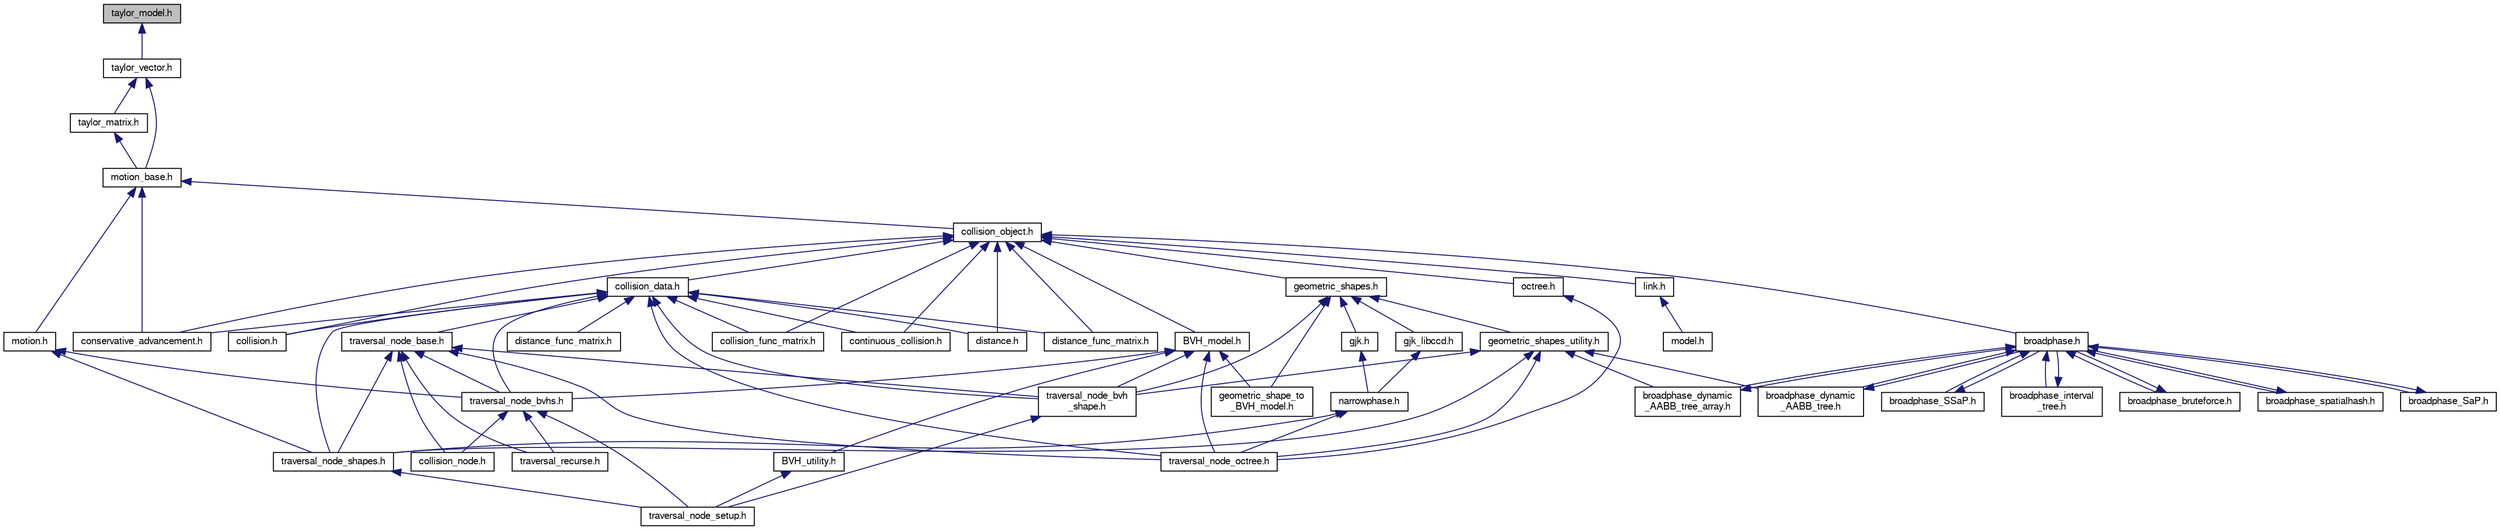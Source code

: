 digraph "taylor_model.h"
{
  edge [fontname="FreeSans",fontsize="10",labelfontname="FreeSans",labelfontsize="10"];
  node [fontname="FreeSans",fontsize="10",shape=record];
  Node1 [label="taylor_model.h",height=0.2,width=0.4,color="black", fillcolor="grey75", style="filled" fontcolor="black"];
  Node1 -> Node2 [dir="back",color="midnightblue",fontsize="10",style="solid",fontname="FreeSans"];
  Node2 [label="taylor_vector.h",height=0.2,width=0.4,color="black", fillcolor="white", style="filled",URL="$a00309.html"];
  Node2 -> Node3 [dir="back",color="midnightblue",fontsize="10",style="solid",fontname="FreeSans"];
  Node3 [label="taylor_matrix.h",height=0.2,width=0.4,color="black", fillcolor="white", style="filled",URL="$a00307.html"];
  Node3 -> Node4 [dir="back",color="midnightblue",fontsize="10",style="solid",fontname="FreeSans"];
  Node4 [label="motion_base.h",height=0.2,width=0.4,color="black", fillcolor="white", style="filled",URL="$a00290.html"];
  Node4 -> Node5 [dir="back",color="midnightblue",fontsize="10",style="solid",fontname="FreeSans"];
  Node5 [label="collision_object.h",height=0.2,width=0.4,color="black", fillcolor="white", style="filled",URL="$a00249.html"];
  Node5 -> Node6 [dir="back",color="midnightblue",fontsize="10",style="solid",fontname="FreeSans"];
  Node6 [label="link.h",height=0.2,width=0.4,color="black", fillcolor="white", style="filled",URL="$a00282.html"];
  Node6 -> Node7 [dir="back",color="midnightblue",fontsize="10",style="solid",fontname="FreeSans"];
  Node7 [label="model.h",height=0.2,width=0.4,color="black", fillcolor="white", style="filled",URL="$a00286.html"];
  Node5 -> Node8 [dir="back",color="midnightblue",fontsize="10",style="solid",fontname="FreeSans"];
  Node8 [label="broadphase.h",height=0.2,width=0.4,color="black", fillcolor="white", style="filled",URL="$a00227.html"];
  Node8 -> Node9 [dir="back",color="midnightblue",fontsize="10",style="solid",fontname="FreeSans"];
  Node9 [label="broadphase_bruteforce.h",height=0.2,width=0.4,color="black", fillcolor="white", style="filled",URL="$a00228.html"];
  Node9 -> Node8 [dir="back",color="midnightblue",fontsize="10",style="solid",fontname="FreeSans"];
  Node8 -> Node10 [dir="back",color="midnightblue",fontsize="10",style="solid",fontname="FreeSans"];
  Node10 [label="broadphase_spatialhash.h",height=0.2,width=0.4,color="black", fillcolor="white", style="filled",URL="$a00233.html"];
  Node10 -> Node8 [dir="back",color="midnightblue",fontsize="10",style="solid",fontname="FreeSans"];
  Node8 -> Node11 [dir="back",color="midnightblue",fontsize="10",style="solid",fontname="FreeSans"];
  Node11 [label="broadphase_SaP.h",height=0.2,width=0.4,color="black", fillcolor="white", style="filled",URL="$a00232.html"];
  Node11 -> Node8 [dir="back",color="midnightblue",fontsize="10",style="solid",fontname="FreeSans"];
  Node8 -> Node12 [dir="back",color="midnightblue",fontsize="10",style="solid",fontname="FreeSans"];
  Node12 [label="broadphase_SSaP.h",height=0.2,width=0.4,color="black", fillcolor="white", style="filled",URL="$a00235.html"];
  Node12 -> Node8 [dir="back",color="midnightblue",fontsize="10",style="solid",fontname="FreeSans"];
  Node8 -> Node13 [dir="back",color="midnightblue",fontsize="10",style="solid",fontname="FreeSans"];
  Node13 [label="broadphase_interval\l_tree.h",height=0.2,width=0.4,color="black", fillcolor="white", style="filled",URL="$a00231.html"];
  Node13 -> Node8 [dir="back",color="midnightblue",fontsize="10",style="solid",fontname="FreeSans"];
  Node8 -> Node14 [dir="back",color="midnightblue",fontsize="10",style="solid",fontname="FreeSans"];
  Node14 [label="broadphase_dynamic\l_AABB_tree.h",height=0.2,width=0.4,color="black", fillcolor="white", style="filled",URL="$a00229.html"];
  Node14 -> Node8 [dir="back",color="midnightblue",fontsize="10",style="solid",fontname="FreeSans"];
  Node8 -> Node15 [dir="back",color="midnightblue",fontsize="10",style="solid",fontname="FreeSans"];
  Node15 [label="broadphase_dynamic\l_AABB_tree_array.h",height=0.2,width=0.4,color="black", fillcolor="white", style="filled",URL="$a00230.html"];
  Node15 -> Node8 [dir="back",color="midnightblue",fontsize="10",style="solid",fontname="FreeSans"];
  Node5 -> Node16 [dir="back",color="midnightblue",fontsize="10",style="solid",fontname="FreeSans"];
  Node16 [label="geometric_shapes.h",height=0.2,width=0.4,color="black", fillcolor="white", style="filled",URL="$a00261.html"];
  Node16 -> Node17 [dir="back",color="midnightblue",fontsize="10",style="solid",fontname="FreeSans"];
  Node17 [label="geometric_shapes_utility.h",height=0.2,width=0.4,color="black", fillcolor="white", style="filled",URL="$a00262.html"];
  Node17 -> Node14 [dir="back",color="midnightblue",fontsize="10",style="solid",fontname="FreeSans"];
  Node17 -> Node15 [dir="back",color="midnightblue",fontsize="10",style="solid",fontname="FreeSans"];
  Node17 -> Node18 [dir="back",color="midnightblue",fontsize="10",style="solid",fontname="FreeSans"];
  Node18 [label="traversal_node_bvh\l_shape.h",height=0.2,width=0.4,color="black", fillcolor="white", style="filled",URL="$a00312.html"];
  Node18 -> Node19 [dir="back",color="midnightblue",fontsize="10",style="solid",fontname="FreeSans"];
  Node19 [label="traversal_node_setup.h",height=0.2,width=0.4,color="black", fillcolor="white", style="filled",URL="$a00315.html"];
  Node17 -> Node20 [dir="back",color="midnightblue",fontsize="10",style="solid",fontname="FreeSans"];
  Node20 [label="traversal_node_octree.h",height=0.2,width=0.4,color="black", fillcolor="white", style="filled",URL="$a00314.html"];
  Node17 -> Node21 [dir="back",color="midnightblue",fontsize="10",style="solid",fontname="FreeSans"];
  Node21 [label="traversal_node_shapes.h",height=0.2,width=0.4,color="black", fillcolor="white", style="filled",URL="$a00316.html"];
  Node21 -> Node19 [dir="back",color="midnightblue",fontsize="10",style="solid",fontname="FreeSans"];
  Node16 -> Node22 [dir="back",color="midnightblue",fontsize="10",style="solid",fontname="FreeSans"];
  Node22 [label="gjk.h",height=0.2,width=0.4,color="black", fillcolor="white", style="filled",URL="$a00263.html"];
  Node22 -> Node23 [dir="back",color="midnightblue",fontsize="10",style="solid",fontname="FreeSans"];
  Node23 [label="narrowphase.h",height=0.2,width=0.4,color="black", fillcolor="white", style="filled",URL="$a00291.html"];
  Node23 -> Node20 [dir="back",color="midnightblue",fontsize="10",style="solid",fontname="FreeSans"];
  Node23 -> Node21 [dir="back",color="midnightblue",fontsize="10",style="solid",fontname="FreeSans"];
  Node16 -> Node24 [dir="back",color="midnightblue",fontsize="10",style="solid",fontname="FreeSans"];
  Node24 [label="gjk_libccd.h",height=0.2,width=0.4,color="black", fillcolor="white", style="filled",URL="$a00264.html"];
  Node24 -> Node23 [dir="back",color="midnightblue",fontsize="10",style="solid",fontname="FreeSans"];
  Node16 -> Node25 [dir="back",color="midnightblue",fontsize="10",style="solid",fontname="FreeSans"];
  Node25 [label="geometric_shape_to\l_BVH_model.h",height=0.2,width=0.4,color="black", fillcolor="white", style="filled",URL="$a00260.html"];
  Node16 -> Node18 [dir="back",color="midnightblue",fontsize="10",style="solid",fontname="FreeSans"];
  Node5 -> Node26 [dir="back",color="midnightblue",fontsize="10",style="solid",fontname="FreeSans"];
  Node26 [label="BVH_model.h",height=0.2,width=0.4,color="black", fillcolor="white", style="filled",URL="$a00242.html"];
  Node26 -> Node27 [dir="back",color="midnightblue",fontsize="10",style="solid",fontname="FreeSans"];
  Node27 [label="BVH_utility.h",height=0.2,width=0.4,color="black", fillcolor="white", style="filled",URL="$a00243.html"];
  Node27 -> Node19 [dir="back",color="midnightblue",fontsize="10",style="solid",fontname="FreeSans"];
  Node26 -> Node28 [dir="back",color="midnightblue",fontsize="10",style="solid",fontname="FreeSans"];
  Node28 [label="traversal_node_bvhs.h",height=0.2,width=0.4,color="black", fillcolor="white", style="filled",URL="$a00313.html"];
  Node28 -> Node29 [dir="back",color="midnightblue",fontsize="10",style="solid",fontname="FreeSans"];
  Node29 [label="collision_node.h",height=0.2,width=0.4,color="black", fillcolor="white", style="filled",URL="$a00248.html"];
  Node28 -> Node19 [dir="back",color="midnightblue",fontsize="10",style="solid",fontname="FreeSans"];
  Node28 -> Node30 [dir="back",color="midnightblue",fontsize="10",style="solid",fontname="FreeSans"];
  Node30 [label="traversal_recurse.h",height=0.2,width=0.4,color="black", fillcolor="white", style="filled",URL="$a00317.html"];
  Node26 -> Node25 [dir="back",color="midnightblue",fontsize="10",style="solid",fontname="FreeSans"];
  Node26 -> Node18 [dir="back",color="midnightblue",fontsize="10",style="solid",fontname="FreeSans"];
  Node26 -> Node20 [dir="back",color="midnightblue",fontsize="10",style="solid",fontname="FreeSans"];
  Node5 -> Node31 [dir="back",color="midnightblue",fontsize="10",style="solid",fontname="FreeSans"];
  Node31 [label="conservative_advancement.h",height=0.2,width=0.4,color="black", fillcolor="white", style="filled",URL="$a00250.html"];
  Node5 -> Node32 [dir="back",color="midnightblue",fontsize="10",style="solid",fontname="FreeSans"];
  Node32 [label="collision_data.h",height=0.2,width=0.4,color="black", fillcolor="white", style="filled",URL="$a00246.html"];
  Node32 -> Node31 [dir="back",color="midnightblue",fontsize="10",style="solid",fontname="FreeSans"];
  Node32 -> Node33 [dir="back",color="midnightblue",fontsize="10",style="solid",fontname="FreeSans"];
  Node33 [label="collision.h",height=0.2,width=0.4,color="black", fillcolor="white", style="filled",URL="$a00245.html"];
  Node32 -> Node34 [dir="back",color="midnightblue",fontsize="10",style="solid",fontname="FreeSans"];
  Node34 [label="collision_func_matrix.h",height=0.2,width=0.4,color="black", fillcolor="white", style="filled",URL="$a00247.html"];
  Node32 -> Node35 [dir="back",color="midnightblue",fontsize="10",style="solid",fontname="FreeSans"];
  Node35 [label="traversal_node_base.h",height=0.2,width=0.4,color="black", fillcolor="white", style="filled",URL="$a00311.html"];
  Node35 -> Node29 [dir="back",color="midnightblue",fontsize="10",style="solid",fontname="FreeSans"];
  Node35 -> Node28 [dir="back",color="midnightblue",fontsize="10",style="solid",fontname="FreeSans"];
  Node35 -> Node18 [dir="back",color="midnightblue",fontsize="10",style="solid",fontname="FreeSans"];
  Node35 -> Node20 [dir="back",color="midnightblue",fontsize="10",style="solid",fontname="FreeSans"];
  Node35 -> Node21 [dir="back",color="midnightblue",fontsize="10",style="solid",fontname="FreeSans"];
  Node35 -> Node30 [dir="back",color="midnightblue",fontsize="10",style="solid",fontname="FreeSans"];
  Node32 -> Node28 [dir="back",color="midnightblue",fontsize="10",style="solid",fontname="FreeSans"];
  Node32 -> Node36 [dir="back",color="midnightblue",fontsize="10",style="solid",fontname="FreeSans"];
  Node36 [label="continuous_collision.h",height=0.2,width=0.4,color="black", fillcolor="white", style="filled",URL="$a00251.html"];
  Node32 -> Node37 [dir="back",color="midnightblue",fontsize="10",style="solid",fontname="FreeSans"];
  Node37 [label="distance.h",height=0.2,width=0.4,color="black", fillcolor="white", style="filled",URL="$a00254.html"];
  Node32 -> Node38 [dir="back",color="midnightblue",fontsize="10",style="solid",fontname="FreeSans"];
  Node38 [label="distance_func_matrix.h",height=0.2,width=0.4,color="black", fillcolor="white", style="filled",URL="$a00255.html"];
  Node32 -> Node18 [dir="back",color="midnightblue",fontsize="10",style="solid",fontname="FreeSans"];
  Node32 -> Node20 [dir="back",color="midnightblue",fontsize="10",style="solid",fontname="FreeSans"];
  Node32 -> Node21 [dir="back",color="midnightblue",fontsize="10",style="solid",fontname="FreeSans"];
  Node32 -> Node39 [dir="back",color="midnightblue",fontsize="10",style="solid",fontname="FreeSans"];
  Node39 [label="distance_func_matrix.h",height=0.2,width=0.4,color="black", fillcolor="white", style="filled",URL="$a00256.html"];
  Node5 -> Node33 [dir="back",color="midnightblue",fontsize="10",style="solid",fontname="FreeSans"];
  Node5 -> Node34 [dir="back",color="midnightblue",fontsize="10",style="solid",fontname="FreeSans"];
  Node5 -> Node36 [dir="back",color="midnightblue",fontsize="10",style="solid",fontname="FreeSans"];
  Node5 -> Node37 [dir="back",color="midnightblue",fontsize="10",style="solid",fontname="FreeSans"];
  Node5 -> Node38 [dir="back",color="midnightblue",fontsize="10",style="solid",fontname="FreeSans"];
  Node5 -> Node40 [dir="back",color="midnightblue",fontsize="10",style="solid",fontname="FreeSans"];
  Node40 [label="octree.h",height=0.2,width=0.4,color="black", fillcolor="white", style="filled",URL="$a00300.html"];
  Node40 -> Node20 [dir="back",color="midnightblue",fontsize="10",style="solid",fontname="FreeSans"];
  Node4 -> Node31 [dir="back",color="midnightblue",fontsize="10",style="solid",fontname="FreeSans"];
  Node4 -> Node41 [dir="back",color="midnightblue",fontsize="10",style="solid",fontname="FreeSans"];
  Node41 [label="motion.h",height=0.2,width=0.4,color="black", fillcolor="white", style="filled",URL="$a00289.html"];
  Node41 -> Node28 [dir="back",color="midnightblue",fontsize="10",style="solid",fontname="FreeSans"];
  Node41 -> Node21 [dir="back",color="midnightblue",fontsize="10",style="solid",fontname="FreeSans"];
  Node2 -> Node4 [dir="back",color="midnightblue",fontsize="10",style="solid",fontname="FreeSans"];
}
